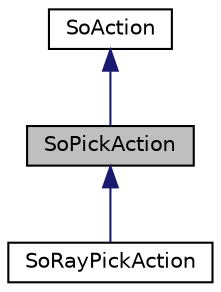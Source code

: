 digraph "SoPickAction"
{
 // LATEX_PDF_SIZE
  edge [fontname="Helvetica",fontsize="10",labelfontname="Helvetica",labelfontsize="10"];
  node [fontname="Helvetica",fontsize="10",shape=record];
  Node1 [label="SoPickAction",height=0.2,width=0.4,color="black", fillcolor="grey75", style="filled", fontcolor="black",tooltip="The SoPickAction class is the base class for picking actions."];
  Node2 -> Node1 [dir="back",color="midnightblue",fontsize="10",style="solid",fontname="Helvetica"];
  Node2 [label="SoAction",height=0.2,width=0.4,color="black", fillcolor="white", style="filled",URL="$classSoAction.html",tooltip="The SoAction class is the base class for all traversal actions."];
  Node1 -> Node3 [dir="back",color="midnightblue",fontsize="10",style="solid",fontname="Helvetica"];
  Node3 [label="SoRayPickAction",height=0.2,width=0.4,color="black", fillcolor="white", style="filled",URL="$classSoRayPickAction.html",tooltip="The SoRayPickAction class does ray intersection with scene graphs."];
}
